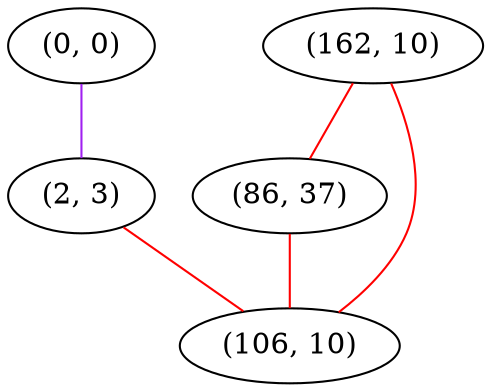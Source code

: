 graph "" {
"(0, 0)";
"(162, 10)";
"(2, 3)";
"(86, 37)";
"(106, 10)";
"(0, 0)" -- "(2, 3)"  [color=purple, key=0, weight=4];
"(162, 10)" -- "(86, 37)"  [color=red, key=0, weight=1];
"(162, 10)" -- "(106, 10)"  [color=red, key=0, weight=1];
"(2, 3)" -- "(106, 10)"  [color=red, key=0, weight=1];
"(86, 37)" -- "(106, 10)"  [color=red, key=0, weight=1];
}
